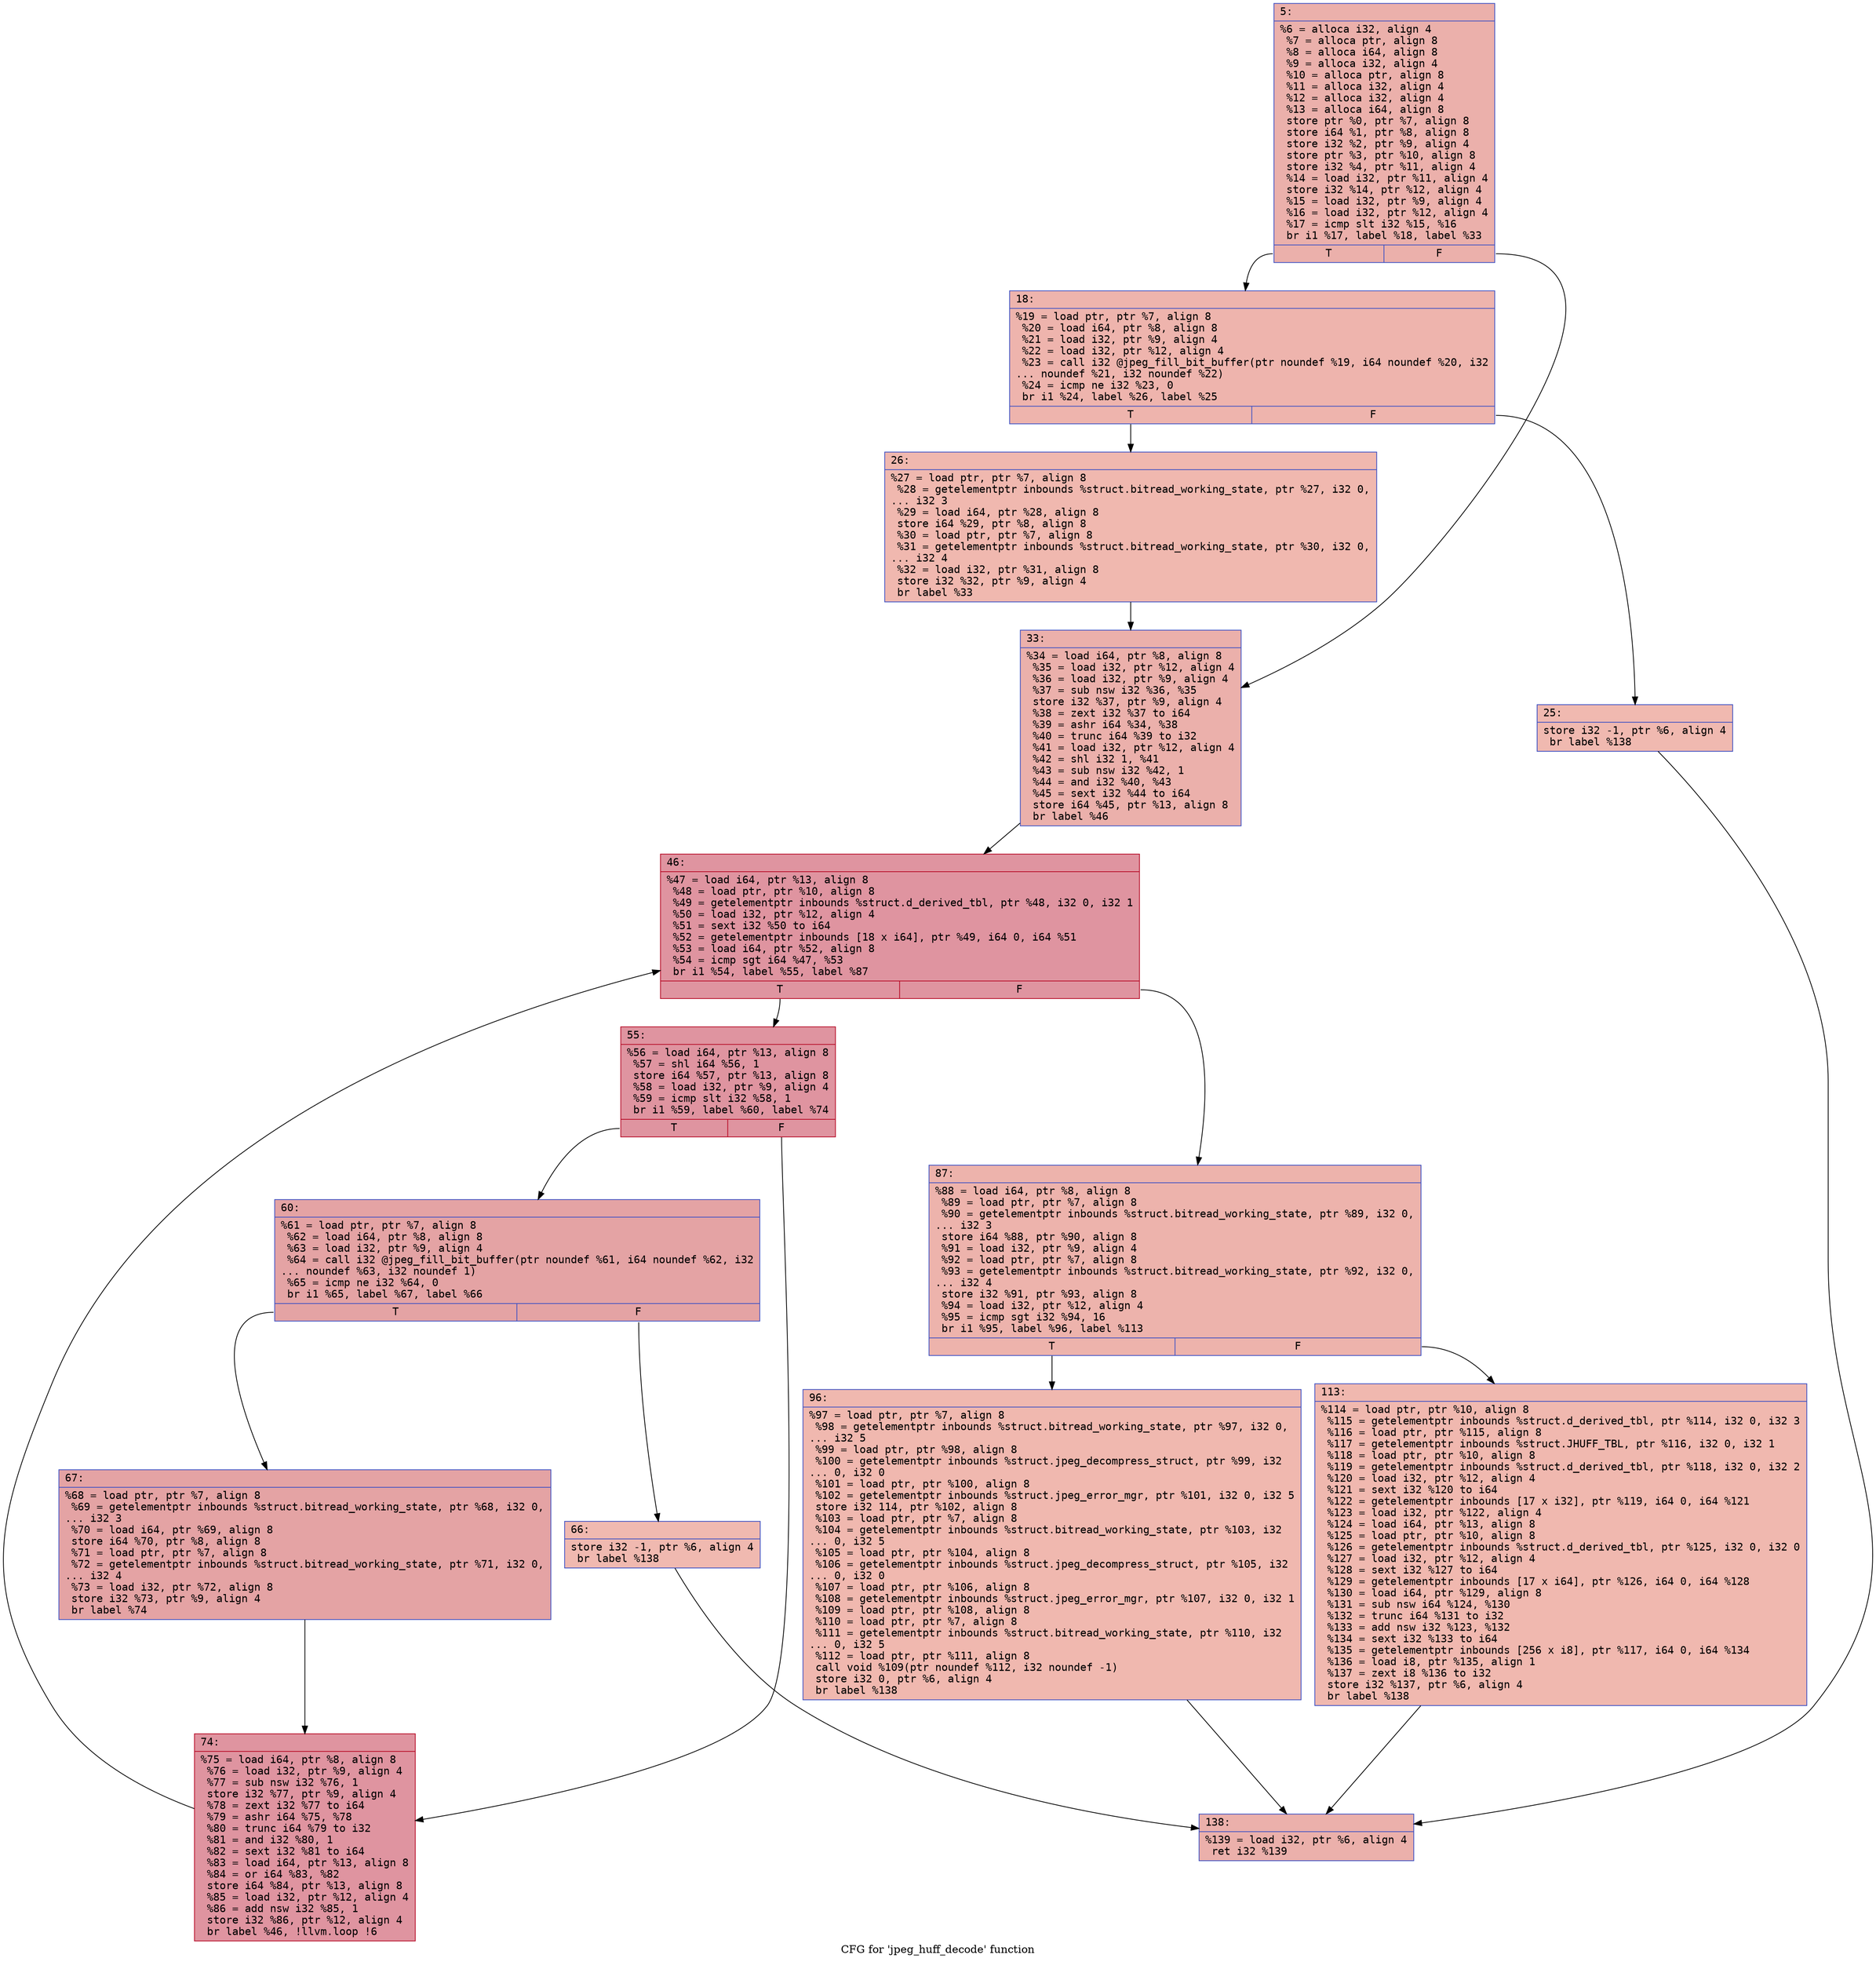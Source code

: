 digraph "CFG for 'jpeg_huff_decode' function" {
	label="CFG for 'jpeg_huff_decode' function";

	Node0x600000e1b3e0 [shape=record,color="#3d50c3ff", style=filled, fillcolor="#d24b4070" fontname="Courier",label="{5:\l|  %6 = alloca i32, align 4\l  %7 = alloca ptr, align 8\l  %8 = alloca i64, align 8\l  %9 = alloca i32, align 4\l  %10 = alloca ptr, align 8\l  %11 = alloca i32, align 4\l  %12 = alloca i32, align 4\l  %13 = alloca i64, align 8\l  store ptr %0, ptr %7, align 8\l  store i64 %1, ptr %8, align 8\l  store i32 %2, ptr %9, align 4\l  store ptr %3, ptr %10, align 8\l  store i32 %4, ptr %11, align 4\l  %14 = load i32, ptr %11, align 4\l  store i32 %14, ptr %12, align 4\l  %15 = load i32, ptr %9, align 4\l  %16 = load i32, ptr %12, align 4\l  %17 = icmp slt i32 %15, %16\l  br i1 %17, label %18, label %33\l|{<s0>T|<s1>F}}"];
	Node0x600000e1b3e0:s0 -> Node0x600000e1b430[tooltip="5 -> 18\nProbability 50.00%" ];
	Node0x600000e1b3e0:s1 -> Node0x600000e1b520[tooltip="5 -> 33\nProbability 50.00%" ];
	Node0x600000e1b430 [shape=record,color="#3d50c3ff", style=filled, fillcolor="#d8564670" fontname="Courier",label="{18:\l|  %19 = load ptr, ptr %7, align 8\l  %20 = load i64, ptr %8, align 8\l  %21 = load i32, ptr %9, align 4\l  %22 = load i32, ptr %12, align 4\l  %23 = call i32 @jpeg_fill_bit_buffer(ptr noundef %19, i64 noundef %20, i32\l... noundef %21, i32 noundef %22)\l  %24 = icmp ne i32 %23, 0\l  br i1 %24, label %26, label %25\l|{<s0>T|<s1>F}}"];
	Node0x600000e1b430:s0 -> Node0x600000e1b4d0[tooltip="18 -> 26\nProbability 62.50%" ];
	Node0x600000e1b430:s1 -> Node0x600000e1b480[tooltip="18 -> 25\nProbability 37.50%" ];
	Node0x600000e1b480 [shape=record,color="#3d50c3ff", style=filled, fillcolor="#de614d70" fontname="Courier",label="{25:\l|  store i32 -1, ptr %6, align 4\l  br label %138\l}"];
	Node0x600000e1b480 -> Node0x600000e1b840[tooltip="25 -> 138\nProbability 100.00%" ];
	Node0x600000e1b4d0 [shape=record,color="#3d50c3ff", style=filled, fillcolor="#dc5d4a70" fontname="Courier",label="{26:\l|  %27 = load ptr, ptr %7, align 8\l  %28 = getelementptr inbounds %struct.bitread_working_state, ptr %27, i32 0,\l... i32 3\l  %29 = load i64, ptr %28, align 8\l  store i64 %29, ptr %8, align 8\l  %30 = load ptr, ptr %7, align 8\l  %31 = getelementptr inbounds %struct.bitread_working_state, ptr %30, i32 0,\l... i32 4\l  %32 = load i32, ptr %31, align 8\l  store i32 %32, ptr %9, align 4\l  br label %33\l}"];
	Node0x600000e1b4d0 -> Node0x600000e1b520[tooltip="26 -> 33\nProbability 100.00%" ];
	Node0x600000e1b520 [shape=record,color="#3d50c3ff", style=filled, fillcolor="#d24b4070" fontname="Courier",label="{33:\l|  %34 = load i64, ptr %8, align 8\l  %35 = load i32, ptr %12, align 4\l  %36 = load i32, ptr %9, align 4\l  %37 = sub nsw i32 %36, %35\l  store i32 %37, ptr %9, align 4\l  %38 = zext i32 %37 to i64\l  %39 = ashr i64 %34, %38\l  %40 = trunc i64 %39 to i32\l  %41 = load i32, ptr %12, align 4\l  %42 = shl i32 1, %41\l  %43 = sub nsw i32 %42, 1\l  %44 = and i32 %40, %43\l  %45 = sext i32 %44 to i64\l  store i64 %45, ptr %13, align 8\l  br label %46\l}"];
	Node0x600000e1b520 -> Node0x600000e1b570[tooltip="33 -> 46\nProbability 100.00%" ];
	Node0x600000e1b570 [shape=record,color="#b70d28ff", style=filled, fillcolor="#b70d2870" fontname="Courier",label="{46:\l|  %47 = load i64, ptr %13, align 8\l  %48 = load ptr, ptr %10, align 8\l  %49 = getelementptr inbounds %struct.d_derived_tbl, ptr %48, i32 0, i32 1\l  %50 = load i32, ptr %12, align 4\l  %51 = sext i32 %50 to i64\l  %52 = getelementptr inbounds [18 x i64], ptr %49, i64 0, i64 %51\l  %53 = load i64, ptr %52, align 8\l  %54 = icmp sgt i64 %47, %53\l  br i1 %54, label %55, label %87\l|{<s0>T|<s1>F}}"];
	Node0x600000e1b570:s0 -> Node0x600000e1b5c0[tooltip="46 -> 55\nProbability 96.88%" ];
	Node0x600000e1b570:s1 -> Node0x600000e1b750[tooltip="46 -> 87\nProbability 3.12%" ];
	Node0x600000e1b5c0 [shape=record,color="#b70d28ff", style=filled, fillcolor="#b70d2870" fontname="Courier",label="{55:\l|  %56 = load i64, ptr %13, align 8\l  %57 = shl i64 %56, 1\l  store i64 %57, ptr %13, align 8\l  %58 = load i32, ptr %9, align 4\l  %59 = icmp slt i32 %58, 1\l  br i1 %59, label %60, label %74\l|{<s0>T|<s1>F}}"];
	Node0x600000e1b5c0:s0 -> Node0x600000e1b610[tooltip="55 -> 60\nProbability 37.50%" ];
	Node0x600000e1b5c0:s1 -> Node0x600000e1b700[tooltip="55 -> 74\nProbability 62.50%" ];
	Node0x600000e1b610 [shape=record,color="#3d50c3ff", style=filled, fillcolor="#c32e3170" fontname="Courier",label="{60:\l|  %61 = load ptr, ptr %7, align 8\l  %62 = load i64, ptr %8, align 8\l  %63 = load i32, ptr %9, align 4\l  %64 = call i32 @jpeg_fill_bit_buffer(ptr noundef %61, i64 noundef %62, i32\l... noundef %63, i32 noundef 1)\l  %65 = icmp ne i32 %64, 0\l  br i1 %65, label %67, label %66\l|{<s0>T|<s1>F}}"];
	Node0x600000e1b610:s0 -> Node0x600000e1b6b0[tooltip="60 -> 67\nProbability 96.88%" ];
	Node0x600000e1b610:s1 -> Node0x600000e1b660[tooltip="60 -> 66\nProbability 3.12%" ];
	Node0x600000e1b660 [shape=record,color="#3d50c3ff", style=filled, fillcolor="#de614d70" fontname="Courier",label="{66:\l|  store i32 -1, ptr %6, align 4\l  br label %138\l}"];
	Node0x600000e1b660 -> Node0x600000e1b840[tooltip="66 -> 138\nProbability 100.00%" ];
	Node0x600000e1b6b0 [shape=record,color="#3d50c3ff", style=filled, fillcolor="#c32e3170" fontname="Courier",label="{67:\l|  %68 = load ptr, ptr %7, align 8\l  %69 = getelementptr inbounds %struct.bitread_working_state, ptr %68, i32 0,\l... i32 3\l  %70 = load i64, ptr %69, align 8\l  store i64 %70, ptr %8, align 8\l  %71 = load ptr, ptr %7, align 8\l  %72 = getelementptr inbounds %struct.bitread_working_state, ptr %71, i32 0,\l... i32 4\l  %73 = load i32, ptr %72, align 8\l  store i32 %73, ptr %9, align 4\l  br label %74\l}"];
	Node0x600000e1b6b0 -> Node0x600000e1b700[tooltip="67 -> 74\nProbability 100.00%" ];
	Node0x600000e1b700 [shape=record,color="#b70d28ff", style=filled, fillcolor="#b70d2870" fontname="Courier",label="{74:\l|  %75 = load i64, ptr %8, align 8\l  %76 = load i32, ptr %9, align 4\l  %77 = sub nsw i32 %76, 1\l  store i32 %77, ptr %9, align 4\l  %78 = zext i32 %77 to i64\l  %79 = ashr i64 %75, %78\l  %80 = trunc i64 %79 to i32\l  %81 = and i32 %80, 1\l  %82 = sext i32 %81 to i64\l  %83 = load i64, ptr %13, align 8\l  %84 = or i64 %83, %82\l  store i64 %84, ptr %13, align 8\l  %85 = load i32, ptr %12, align 4\l  %86 = add nsw i32 %85, 1\l  store i32 %86, ptr %12, align 4\l  br label %46, !llvm.loop !6\l}"];
	Node0x600000e1b700 -> Node0x600000e1b570[tooltip="74 -> 46\nProbability 100.00%" ];
	Node0x600000e1b750 [shape=record,color="#3d50c3ff", style=filled, fillcolor="#d6524470" fontname="Courier",label="{87:\l|  %88 = load i64, ptr %8, align 8\l  %89 = load ptr, ptr %7, align 8\l  %90 = getelementptr inbounds %struct.bitread_working_state, ptr %89, i32 0,\l... i32 3\l  store i64 %88, ptr %90, align 8\l  %91 = load i32, ptr %9, align 4\l  %92 = load ptr, ptr %7, align 8\l  %93 = getelementptr inbounds %struct.bitread_working_state, ptr %92, i32 0,\l... i32 4\l  store i32 %91, ptr %93, align 8\l  %94 = load i32, ptr %12, align 4\l  %95 = icmp sgt i32 %94, 16\l  br i1 %95, label %96, label %113\l|{<s0>T|<s1>F}}"];
	Node0x600000e1b750:s0 -> Node0x600000e1b7a0[tooltip="87 -> 96\nProbability 50.00%" ];
	Node0x600000e1b750:s1 -> Node0x600000e1b7f0[tooltip="87 -> 113\nProbability 50.00%" ];
	Node0x600000e1b7a0 [shape=record,color="#3d50c3ff", style=filled, fillcolor="#dc5d4a70" fontname="Courier",label="{96:\l|  %97 = load ptr, ptr %7, align 8\l  %98 = getelementptr inbounds %struct.bitread_working_state, ptr %97, i32 0,\l... i32 5\l  %99 = load ptr, ptr %98, align 8\l  %100 = getelementptr inbounds %struct.jpeg_decompress_struct, ptr %99, i32\l... 0, i32 0\l  %101 = load ptr, ptr %100, align 8\l  %102 = getelementptr inbounds %struct.jpeg_error_mgr, ptr %101, i32 0, i32 5\l  store i32 114, ptr %102, align 8\l  %103 = load ptr, ptr %7, align 8\l  %104 = getelementptr inbounds %struct.bitread_working_state, ptr %103, i32\l... 0, i32 5\l  %105 = load ptr, ptr %104, align 8\l  %106 = getelementptr inbounds %struct.jpeg_decompress_struct, ptr %105, i32\l... 0, i32 0\l  %107 = load ptr, ptr %106, align 8\l  %108 = getelementptr inbounds %struct.jpeg_error_mgr, ptr %107, i32 0, i32 1\l  %109 = load ptr, ptr %108, align 8\l  %110 = load ptr, ptr %7, align 8\l  %111 = getelementptr inbounds %struct.bitread_working_state, ptr %110, i32\l... 0, i32 5\l  %112 = load ptr, ptr %111, align 8\l  call void %109(ptr noundef %112, i32 noundef -1)\l  store i32 0, ptr %6, align 4\l  br label %138\l}"];
	Node0x600000e1b7a0 -> Node0x600000e1b840[tooltip="96 -> 138\nProbability 100.00%" ];
	Node0x600000e1b7f0 [shape=record,color="#3d50c3ff", style=filled, fillcolor="#dc5d4a70" fontname="Courier",label="{113:\l|  %114 = load ptr, ptr %10, align 8\l  %115 = getelementptr inbounds %struct.d_derived_tbl, ptr %114, i32 0, i32 3\l  %116 = load ptr, ptr %115, align 8\l  %117 = getelementptr inbounds %struct.JHUFF_TBL, ptr %116, i32 0, i32 1\l  %118 = load ptr, ptr %10, align 8\l  %119 = getelementptr inbounds %struct.d_derived_tbl, ptr %118, i32 0, i32 2\l  %120 = load i32, ptr %12, align 4\l  %121 = sext i32 %120 to i64\l  %122 = getelementptr inbounds [17 x i32], ptr %119, i64 0, i64 %121\l  %123 = load i32, ptr %122, align 4\l  %124 = load i64, ptr %13, align 8\l  %125 = load ptr, ptr %10, align 8\l  %126 = getelementptr inbounds %struct.d_derived_tbl, ptr %125, i32 0, i32 0\l  %127 = load i32, ptr %12, align 4\l  %128 = sext i32 %127 to i64\l  %129 = getelementptr inbounds [17 x i64], ptr %126, i64 0, i64 %128\l  %130 = load i64, ptr %129, align 8\l  %131 = sub nsw i64 %124, %130\l  %132 = trunc i64 %131 to i32\l  %133 = add nsw i32 %123, %132\l  %134 = sext i32 %133 to i64\l  %135 = getelementptr inbounds [256 x i8], ptr %117, i64 0, i64 %134\l  %136 = load i8, ptr %135, align 1\l  %137 = zext i8 %136 to i32\l  store i32 %137, ptr %6, align 4\l  br label %138\l}"];
	Node0x600000e1b7f0 -> Node0x600000e1b840[tooltip="113 -> 138\nProbability 100.00%" ];
	Node0x600000e1b840 [shape=record,color="#3d50c3ff", style=filled, fillcolor="#d24b4070" fontname="Courier",label="{138:\l|  %139 = load i32, ptr %6, align 4\l  ret i32 %139\l}"];
}
